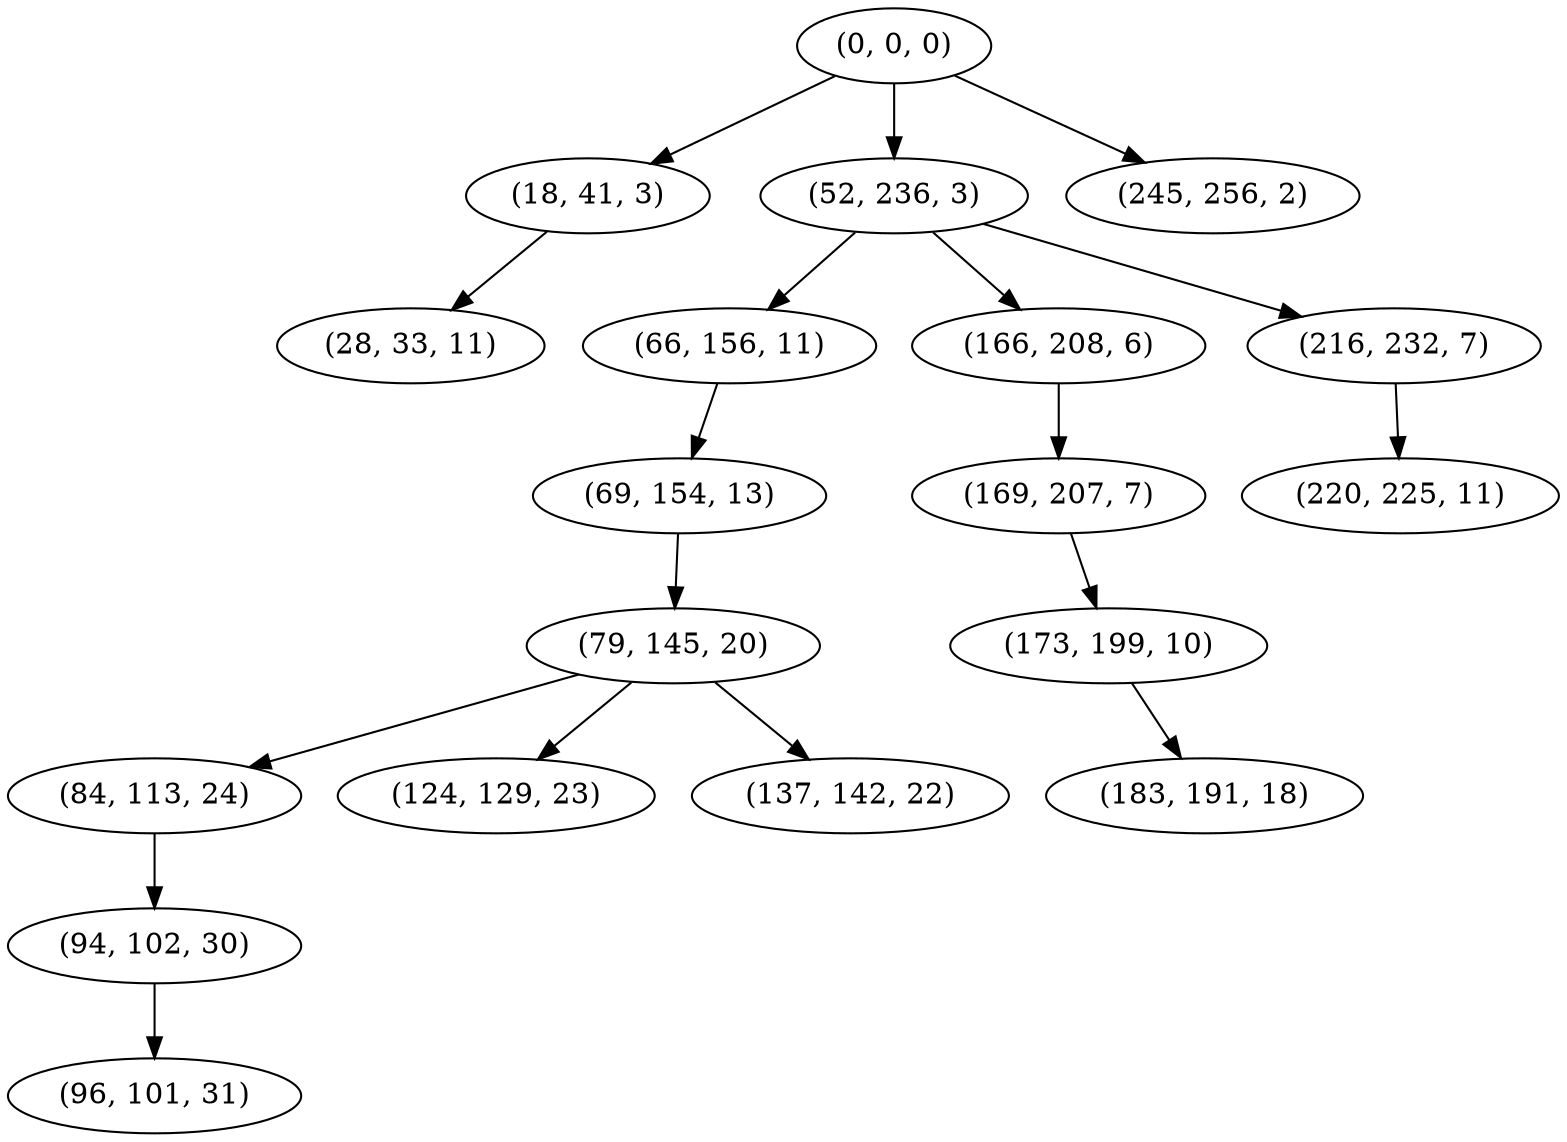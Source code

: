 digraph tree {
    "(0, 0, 0)";
    "(18, 41, 3)";
    "(28, 33, 11)";
    "(52, 236, 3)";
    "(66, 156, 11)";
    "(69, 154, 13)";
    "(79, 145, 20)";
    "(84, 113, 24)";
    "(94, 102, 30)";
    "(96, 101, 31)";
    "(124, 129, 23)";
    "(137, 142, 22)";
    "(166, 208, 6)";
    "(169, 207, 7)";
    "(173, 199, 10)";
    "(183, 191, 18)";
    "(216, 232, 7)";
    "(220, 225, 11)";
    "(245, 256, 2)";
    "(0, 0, 0)" -> "(18, 41, 3)";
    "(0, 0, 0)" -> "(52, 236, 3)";
    "(0, 0, 0)" -> "(245, 256, 2)";
    "(18, 41, 3)" -> "(28, 33, 11)";
    "(52, 236, 3)" -> "(66, 156, 11)";
    "(52, 236, 3)" -> "(166, 208, 6)";
    "(52, 236, 3)" -> "(216, 232, 7)";
    "(66, 156, 11)" -> "(69, 154, 13)";
    "(69, 154, 13)" -> "(79, 145, 20)";
    "(79, 145, 20)" -> "(84, 113, 24)";
    "(79, 145, 20)" -> "(124, 129, 23)";
    "(79, 145, 20)" -> "(137, 142, 22)";
    "(84, 113, 24)" -> "(94, 102, 30)";
    "(94, 102, 30)" -> "(96, 101, 31)";
    "(166, 208, 6)" -> "(169, 207, 7)";
    "(169, 207, 7)" -> "(173, 199, 10)";
    "(173, 199, 10)" -> "(183, 191, 18)";
    "(216, 232, 7)" -> "(220, 225, 11)";
}
